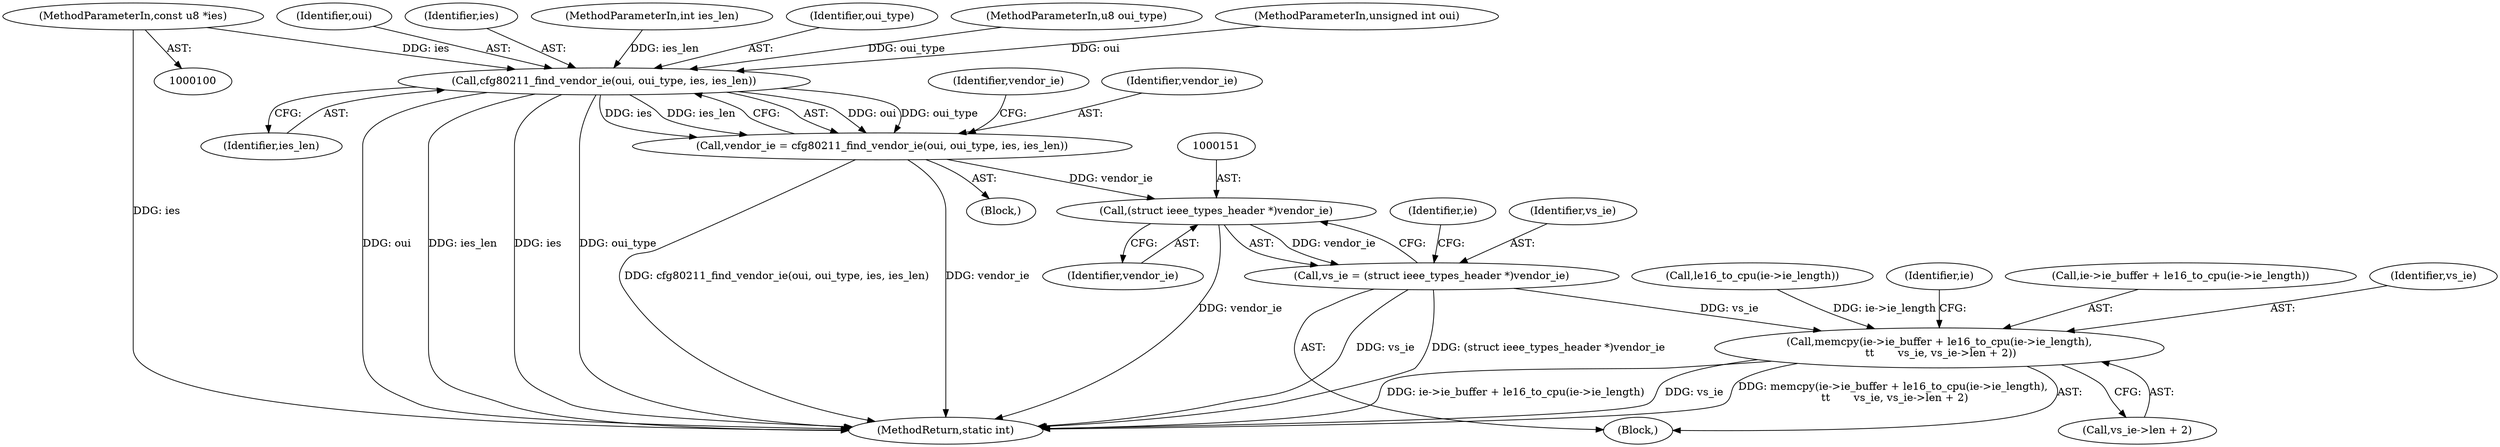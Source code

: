 digraph "0_linux_7caac62ed598a196d6ddf8d9c121e12e082cac3@pointer" {
"1000101" [label="(MethodParameterIn,const u8 *ies)"];
"1000117" [label="(Call,cfg80211_find_vendor_ie(oui, oui_type, ies, ies_len))"];
"1000115" [label="(Call,vendor_ie = cfg80211_find_vendor_ie(oui, oui_type, ies, ies_len))"];
"1000150" [label="(Call,(struct ieee_types_header *)vendor_ie)"];
"1000148" [label="(Call,vs_ie = (struct ieee_types_header *)vendor_ie)"];
"1000169" [label="(Call,memcpy(ie->ie_buffer + le16_to_cpu(ie->ie_length),\n \t\t       vs_ie, vs_ie->len + 2))"];
"1000107" [label="(Block,)"];
"1000174" [label="(Call,le16_to_cpu(ie->ie_length))"];
"1000118" [label="(Identifier,oui)"];
"1000121" [label="(Identifier,ies_len)"];
"1000101" [label="(MethodParameterIn,const u8 *ies)"];
"1000124" [label="(Block,)"];
"1000187" [label="(Identifier,ie)"];
"1000120" [label="(Identifier,ies)"];
"1000170" [label="(Call,ie->ie_buffer + le16_to_cpu(ie->ie_length))"];
"1000102" [label="(MethodParameterIn,int ies_len)"];
"1000152" [label="(Identifier,vendor_ie)"];
"1000119" [label="(Identifier,oui_type)"];
"1000106" [label="(MethodParameterIn,u8 oui_type)"];
"1000178" [label="(Identifier,vs_ie)"];
"1000212" [label="(MethodReturn,static int)"];
"1000158" [label="(Identifier,ie)"];
"1000169" [label="(Call,memcpy(ie->ie_buffer + le16_to_cpu(ie->ie_length),\n \t\t       vs_ie, vs_ie->len + 2))"];
"1000105" [label="(MethodParameterIn,unsigned int oui)"];
"1000148" [label="(Call,vs_ie = (struct ieee_types_header *)vendor_ie)"];
"1000117" [label="(Call,cfg80211_find_vendor_ie(oui, oui_type, ies, ies_len))"];
"1000150" [label="(Call,(struct ieee_types_header *)vendor_ie)"];
"1000123" [label="(Identifier,vendor_ie)"];
"1000149" [label="(Identifier,vs_ie)"];
"1000115" [label="(Call,vendor_ie = cfg80211_find_vendor_ie(oui, oui_type, ies, ies_len))"];
"1000116" [label="(Identifier,vendor_ie)"];
"1000179" [label="(Call,vs_ie->len + 2)"];
"1000101" -> "1000100"  [label="AST: "];
"1000101" -> "1000212"  [label="DDG: ies"];
"1000101" -> "1000117"  [label="DDG: ies"];
"1000117" -> "1000115"  [label="AST: "];
"1000117" -> "1000121"  [label="CFG: "];
"1000118" -> "1000117"  [label="AST: "];
"1000119" -> "1000117"  [label="AST: "];
"1000120" -> "1000117"  [label="AST: "];
"1000121" -> "1000117"  [label="AST: "];
"1000115" -> "1000117"  [label="CFG: "];
"1000117" -> "1000212"  [label="DDG: oui"];
"1000117" -> "1000212"  [label="DDG: ies_len"];
"1000117" -> "1000212"  [label="DDG: ies"];
"1000117" -> "1000212"  [label="DDG: oui_type"];
"1000117" -> "1000115"  [label="DDG: oui"];
"1000117" -> "1000115"  [label="DDG: oui_type"];
"1000117" -> "1000115"  [label="DDG: ies"];
"1000117" -> "1000115"  [label="DDG: ies_len"];
"1000105" -> "1000117"  [label="DDG: oui"];
"1000106" -> "1000117"  [label="DDG: oui_type"];
"1000102" -> "1000117"  [label="DDG: ies_len"];
"1000115" -> "1000107"  [label="AST: "];
"1000116" -> "1000115"  [label="AST: "];
"1000123" -> "1000115"  [label="CFG: "];
"1000115" -> "1000212"  [label="DDG: cfg80211_find_vendor_ie(oui, oui_type, ies, ies_len)"];
"1000115" -> "1000212"  [label="DDG: vendor_ie"];
"1000115" -> "1000150"  [label="DDG: vendor_ie"];
"1000150" -> "1000148"  [label="AST: "];
"1000150" -> "1000152"  [label="CFG: "];
"1000151" -> "1000150"  [label="AST: "];
"1000152" -> "1000150"  [label="AST: "];
"1000148" -> "1000150"  [label="CFG: "];
"1000150" -> "1000212"  [label="DDG: vendor_ie"];
"1000150" -> "1000148"  [label="DDG: vendor_ie"];
"1000148" -> "1000124"  [label="AST: "];
"1000149" -> "1000148"  [label="AST: "];
"1000158" -> "1000148"  [label="CFG: "];
"1000148" -> "1000212"  [label="DDG: vs_ie"];
"1000148" -> "1000212"  [label="DDG: (struct ieee_types_header *)vendor_ie"];
"1000148" -> "1000169"  [label="DDG: vs_ie"];
"1000169" -> "1000124"  [label="AST: "];
"1000169" -> "1000179"  [label="CFG: "];
"1000170" -> "1000169"  [label="AST: "];
"1000178" -> "1000169"  [label="AST: "];
"1000179" -> "1000169"  [label="AST: "];
"1000187" -> "1000169"  [label="CFG: "];
"1000169" -> "1000212"  [label="DDG: vs_ie"];
"1000169" -> "1000212"  [label="DDG: memcpy(ie->ie_buffer + le16_to_cpu(ie->ie_length),\n \t\t       vs_ie, vs_ie->len + 2)"];
"1000169" -> "1000212"  [label="DDG: ie->ie_buffer + le16_to_cpu(ie->ie_length)"];
"1000174" -> "1000169"  [label="DDG: ie->ie_length"];
}
